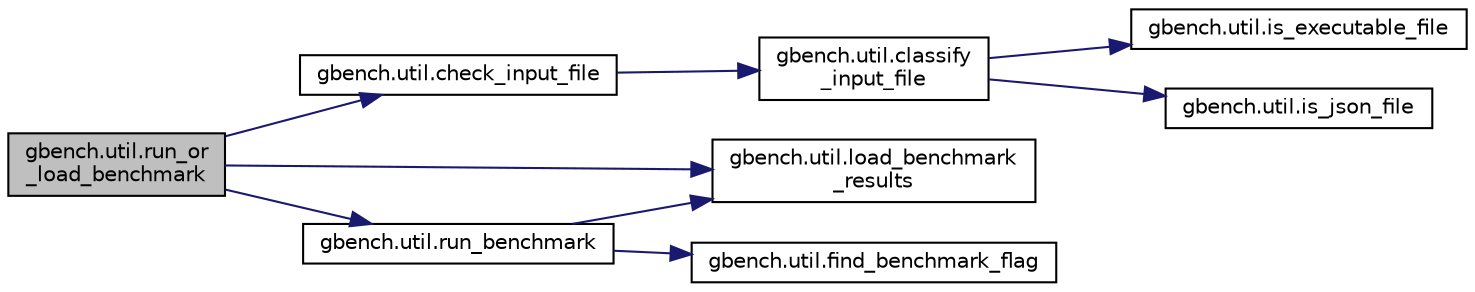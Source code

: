 digraph "gbench.util.run_or_load_benchmark"
{
  edge [fontname="Helvetica",fontsize="10",labelfontname="Helvetica",labelfontsize="10"];
  node [fontname="Helvetica",fontsize="10",shape=record];
  rankdir="LR";
  Node44 [label="gbench.util.run_or\l_load_benchmark",height=0.2,width=0.4,color="black", fillcolor="grey75", style="filled", fontcolor="black"];
  Node44 -> Node45 [color="midnightblue",fontsize="10",style="solid",fontname="Helvetica"];
  Node45 [label="gbench.util.check_input_file",height=0.2,width=0.4,color="black", fillcolor="white", style="filled",URL="$namespacegbench_1_1util.html#aa332d3ac64581e88c71debd765ebd14e"];
  Node45 -> Node46 [color="midnightblue",fontsize="10",style="solid",fontname="Helvetica"];
  Node46 [label="gbench.util.classify\l_input_file",height=0.2,width=0.4,color="black", fillcolor="white", style="filled",URL="$namespacegbench_1_1util.html#a25ee5a7452eb3618b88659be49dc48d8"];
  Node46 -> Node47 [color="midnightblue",fontsize="10",style="solid",fontname="Helvetica"];
  Node47 [label="gbench.util.is_executable_file",height=0.2,width=0.4,color="black", fillcolor="white", style="filled",URL="$namespacegbench_1_1util.html#ab892754dc0be3bbe4785bf4610a8cc76"];
  Node46 -> Node48 [color="midnightblue",fontsize="10",style="solid",fontname="Helvetica"];
  Node48 [label="gbench.util.is_json_file",height=0.2,width=0.4,color="black", fillcolor="white", style="filled",URL="$namespacegbench_1_1util.html#a2b5de1b1f7c12819da516c50fc1f433b"];
  Node44 -> Node49 [color="midnightblue",fontsize="10",style="solid",fontname="Helvetica"];
  Node49 [label="gbench.util.load_benchmark\l_results",height=0.2,width=0.4,color="black", fillcolor="white", style="filled",URL="$namespacegbench_1_1util.html#a815611aefc9668cc33bf88eefb3c0138"];
  Node44 -> Node50 [color="midnightblue",fontsize="10",style="solid",fontname="Helvetica"];
  Node50 [label="gbench.util.run_benchmark",height=0.2,width=0.4,color="black", fillcolor="white", style="filled",URL="$namespacegbench_1_1util.html#ad31457115437aaf422451b7f302b36dd"];
  Node50 -> Node51 [color="midnightblue",fontsize="10",style="solid",fontname="Helvetica"];
  Node51 [label="gbench.util.find_benchmark_flag",height=0.2,width=0.4,color="black", fillcolor="white", style="filled",URL="$namespacegbench_1_1util.html#adb11119409b105a464f238f67d49a33f"];
  Node50 -> Node49 [color="midnightblue",fontsize="10",style="solid",fontname="Helvetica"];
}
